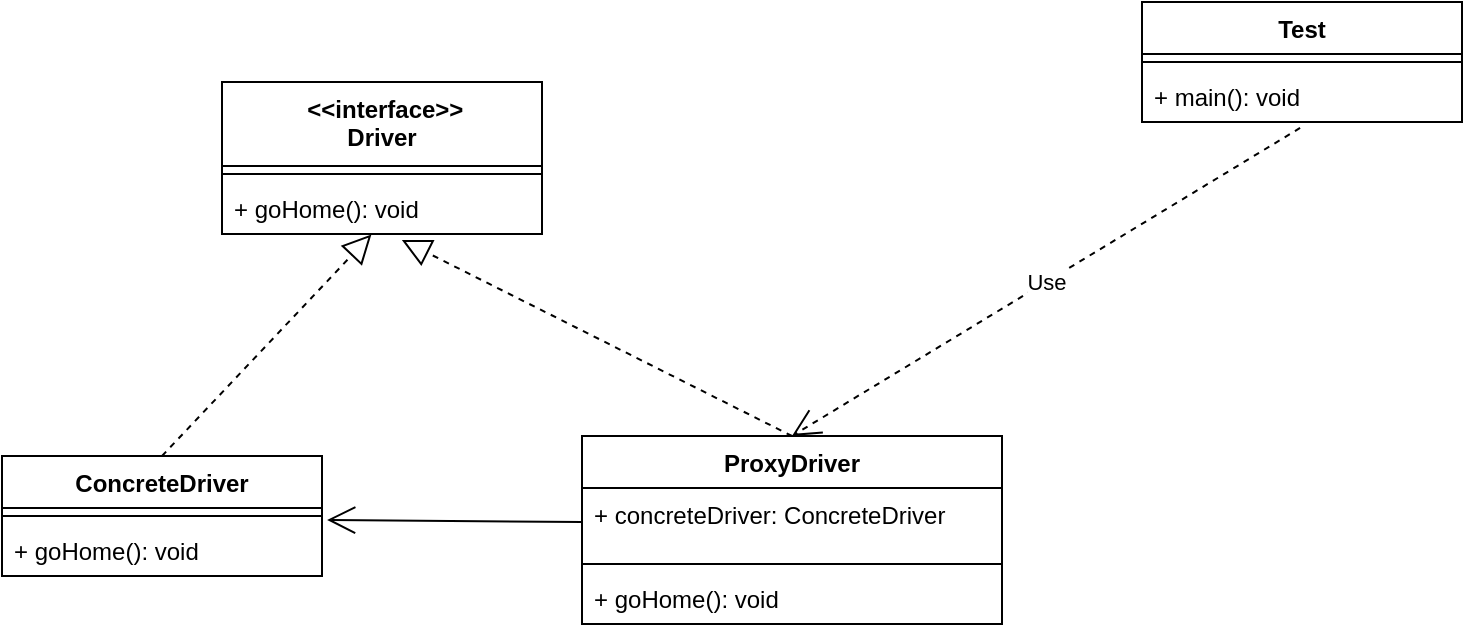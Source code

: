 <mxfile version="18.0.6" type="device"><diagram id="KqGf_HbCX-53PIu6zAWY" name="第 1 页"><mxGraphModel dx="1342" dy="754" grid="1" gridSize="10" guides="1" tooltips="1" connect="1" arrows="1" fold="1" page="1" pageScale="1" pageWidth="827" pageHeight="1169" math="0" shadow="0"><root><mxCell id="0"/><mxCell id="1" parent="0"/><mxCell id="TSZke88JFU5uLFB90RtS-1" value=" &lt;&lt;interface&gt;&gt;&#10;Driver" style="swimlane;fontStyle=1;align=center;verticalAlign=top;childLayout=stackLayout;horizontal=1;startSize=42;horizontalStack=0;resizeParent=1;resizeParentMax=0;resizeLast=0;collapsible=1;marginBottom=0;" vertex="1" parent="1"><mxGeometry x="160" y="210" width="160" height="76" as="geometry"/></mxCell><mxCell id="TSZke88JFU5uLFB90RtS-2" value="" style="line;strokeWidth=1;fillColor=none;align=left;verticalAlign=middle;spacingTop=-1;spacingLeft=3;spacingRight=3;rotatable=0;labelPosition=right;points=[];portConstraint=eastwest;" vertex="1" parent="TSZke88JFU5uLFB90RtS-1"><mxGeometry y="42" width="160" height="8" as="geometry"/></mxCell><mxCell id="TSZke88JFU5uLFB90RtS-3" value="+ goHome(): void" style="text;strokeColor=none;fillColor=none;align=left;verticalAlign=top;spacingLeft=4;spacingRight=4;overflow=hidden;rotatable=0;points=[[0,0.5],[1,0.5]];portConstraint=eastwest;" vertex="1" parent="TSZke88JFU5uLFB90RtS-1"><mxGeometry y="50" width="160" height="26" as="geometry"/></mxCell><mxCell id="TSZke88JFU5uLFB90RtS-4" value="ConcreteDriver" style="swimlane;fontStyle=1;align=center;verticalAlign=top;childLayout=stackLayout;horizontal=1;startSize=26;horizontalStack=0;resizeParent=1;resizeParentMax=0;resizeLast=0;collapsible=1;marginBottom=0;" vertex="1" parent="1"><mxGeometry x="50" y="397" width="160" height="60" as="geometry"/></mxCell><mxCell id="TSZke88JFU5uLFB90RtS-6" value="" style="line;strokeWidth=1;fillColor=none;align=left;verticalAlign=middle;spacingTop=-1;spacingLeft=3;spacingRight=3;rotatable=0;labelPosition=right;points=[];portConstraint=eastwest;" vertex="1" parent="TSZke88JFU5uLFB90RtS-4"><mxGeometry y="26" width="160" height="8" as="geometry"/></mxCell><mxCell id="TSZke88JFU5uLFB90RtS-7" value="+ goHome(): void" style="text;strokeColor=none;fillColor=none;align=left;verticalAlign=top;spacingLeft=4;spacingRight=4;overflow=hidden;rotatable=0;points=[[0,0.5],[1,0.5]];portConstraint=eastwest;" vertex="1" parent="TSZke88JFU5uLFB90RtS-4"><mxGeometry y="34" width="160" height="26" as="geometry"/></mxCell><mxCell id="TSZke88JFU5uLFB90RtS-12" value="" style="endArrow=block;dashed=1;endFill=0;endSize=12;html=1;exitX=0.5;exitY=0;exitDx=0;exitDy=0;entryX=0.467;entryY=1.008;entryDx=0;entryDy=0;entryPerimeter=0;" edge="1" parent="1" source="TSZke88JFU5uLFB90RtS-4" target="TSZke88JFU5uLFB90RtS-3"><mxGeometry width="160" relative="1" as="geometry"><mxPoint x="13" y="500" as="sourcePoint"/><mxPoint x="205" y="307" as="targetPoint"/></mxGeometry></mxCell><mxCell id="TSZke88JFU5uLFB90RtS-14" value="ProxyDriver" style="swimlane;fontStyle=1;align=center;verticalAlign=top;childLayout=stackLayout;horizontal=1;startSize=26;horizontalStack=0;resizeParent=1;resizeParentMax=0;resizeLast=0;collapsible=1;marginBottom=0;" vertex="1" parent="1"><mxGeometry x="340" y="387" width="210" height="94" as="geometry"/></mxCell><mxCell id="TSZke88JFU5uLFB90RtS-15" value="+ concreteDriver: ConcreteDriver" style="text;strokeColor=none;fillColor=none;align=left;verticalAlign=top;spacingLeft=4;spacingRight=4;overflow=hidden;rotatable=0;points=[[0,0.5],[1,0.5]];portConstraint=eastwest;" vertex="1" parent="TSZke88JFU5uLFB90RtS-14"><mxGeometry y="26" width="210" height="34" as="geometry"/></mxCell><mxCell id="TSZke88JFU5uLFB90RtS-16" value="" style="line;strokeWidth=1;fillColor=none;align=left;verticalAlign=middle;spacingTop=-1;spacingLeft=3;spacingRight=3;rotatable=0;labelPosition=right;points=[];portConstraint=eastwest;" vertex="1" parent="TSZke88JFU5uLFB90RtS-14"><mxGeometry y="60" width="210" height="8" as="geometry"/></mxCell><mxCell id="TSZke88JFU5uLFB90RtS-17" value="+ goHome(): void" style="text;strokeColor=none;fillColor=none;align=left;verticalAlign=top;spacingLeft=4;spacingRight=4;overflow=hidden;rotatable=0;points=[[0,0.5],[1,0.5]];portConstraint=eastwest;" vertex="1" parent="TSZke88JFU5uLFB90RtS-14"><mxGeometry y="68" width="210" height="26" as="geometry"/></mxCell><mxCell id="TSZke88JFU5uLFB90RtS-18" value="" style="endArrow=block;dashed=1;endFill=0;endSize=12;html=1;exitX=0.5;exitY=0;exitDx=0;exitDy=0;entryX=0.562;entryY=1.114;entryDx=0;entryDy=0;entryPerimeter=0;" edge="1" parent="1" source="TSZke88JFU5uLFB90RtS-14" target="TSZke88JFU5uLFB90RtS-3"><mxGeometry width="160" relative="1" as="geometry"><mxPoint x="215" y="390" as="sourcePoint"/><mxPoint x="215" y="317" as="targetPoint"/></mxGeometry></mxCell><mxCell id="TSZke88JFU5uLFB90RtS-19" value="" style="endArrow=open;endFill=1;endSize=12;html=1;rounded=0;entryX=1.016;entryY=-0.078;entryDx=0;entryDy=0;entryPerimeter=0;exitX=0;exitY=0.5;exitDx=0;exitDy=0;" edge="1" parent="1" source="TSZke88JFU5uLFB90RtS-15" target="TSZke88JFU5uLFB90RtS-7"><mxGeometry width="160" relative="1" as="geometry"><mxPoint x="420" y="380" as="sourcePoint"/><mxPoint x="580" y="380" as="targetPoint"/></mxGeometry></mxCell><mxCell id="TSZke88JFU5uLFB90RtS-20" value="Test" style="swimlane;fontStyle=1;align=center;verticalAlign=top;childLayout=stackLayout;horizontal=1;startSize=26;horizontalStack=0;resizeParent=1;resizeParentMax=0;resizeLast=0;collapsible=1;marginBottom=0;" vertex="1" parent="1"><mxGeometry x="620" y="170" width="160" height="60" as="geometry"/></mxCell><mxCell id="TSZke88JFU5uLFB90RtS-21" value="" style="line;strokeWidth=1;fillColor=none;align=left;verticalAlign=middle;spacingTop=-1;spacingLeft=3;spacingRight=3;rotatable=0;labelPosition=right;points=[];portConstraint=eastwest;" vertex="1" parent="TSZke88JFU5uLFB90RtS-20"><mxGeometry y="26" width="160" height="8" as="geometry"/></mxCell><mxCell id="TSZke88JFU5uLFB90RtS-22" value="+ main(): void" style="text;strokeColor=none;fillColor=none;align=left;verticalAlign=top;spacingLeft=4;spacingRight=4;overflow=hidden;rotatable=0;points=[[0,0.5],[1,0.5]];portConstraint=eastwest;" vertex="1" parent="TSZke88JFU5uLFB90RtS-20"><mxGeometry y="34" width="160" height="26" as="geometry"/></mxCell><mxCell id="TSZke88JFU5uLFB90RtS-23" value="Use" style="endArrow=open;endSize=12;dashed=1;html=1;entryX=0.5;entryY=0;entryDx=0;entryDy=0;exitX=0.494;exitY=1.115;exitDx=0;exitDy=0;exitPerimeter=0;" edge="1" parent="1" source="TSZke88JFU5uLFB90RtS-22" target="TSZke88JFU5uLFB90RtS-14"><mxGeometry width="160" relative="1" as="geometry"><mxPoint x="197" y="813" as="sourcePoint"/><mxPoint x="270" y="765" as="targetPoint"/></mxGeometry></mxCell></root></mxGraphModel></diagram></mxfile>